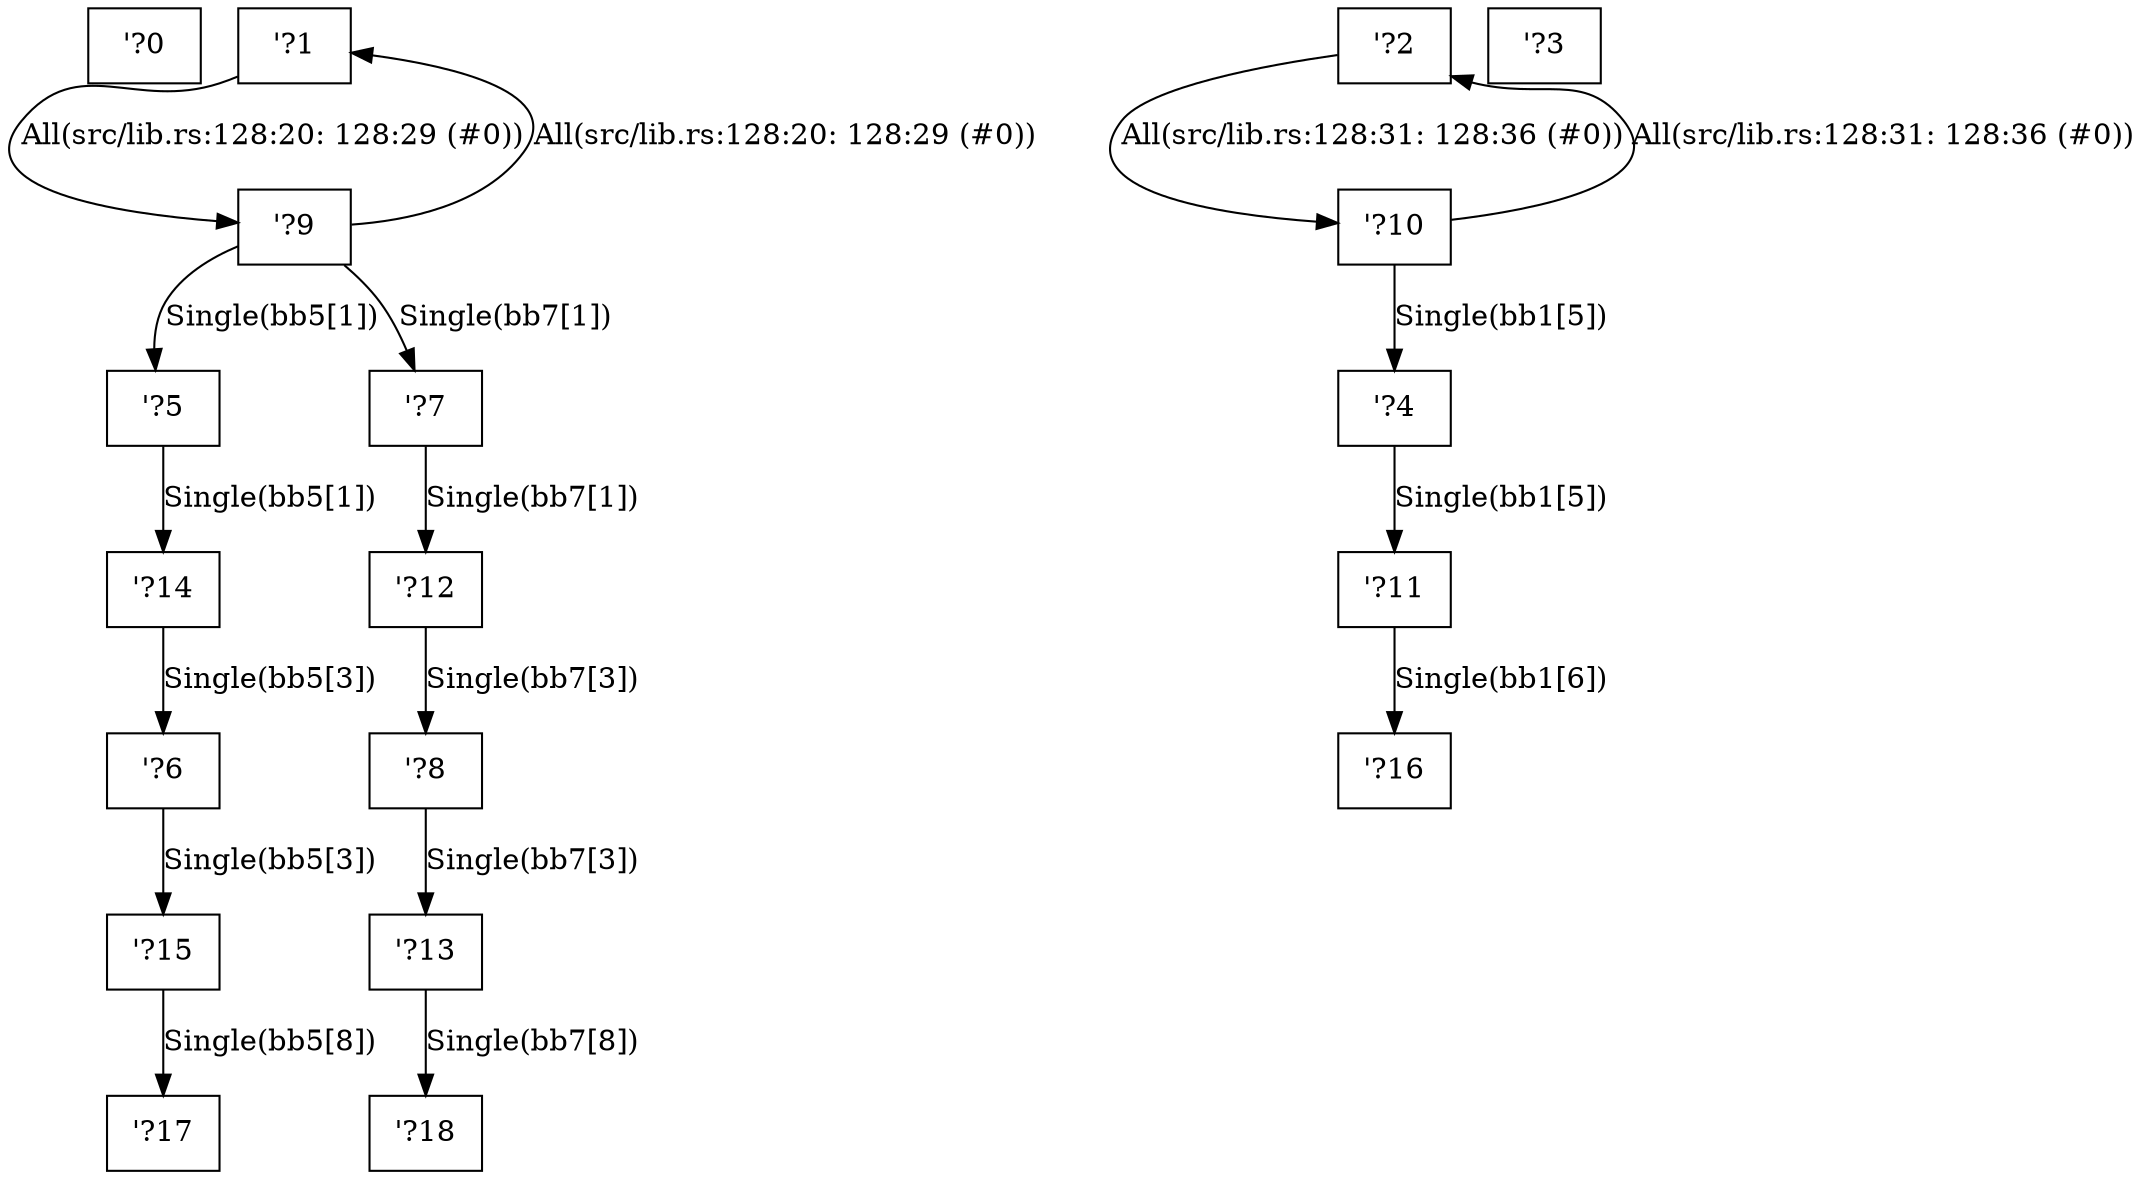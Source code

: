digraph RegionInferenceContext {
    r0[label="\'?0"][shape="box"];
    r1[label="\'?1"][shape="box"];
    r2[label="\'?2"][shape="box"];
    r3[label="\'?3"][shape="box"];
    r4[label="\'?4"][shape="box"];
    r5[label="\'?5"][shape="box"];
    r6[label="\'?6"][shape="box"];
    r7[label="\'?7"][shape="box"];
    r8[label="\'?8"][shape="box"];
    r9[label="\'?9"][shape="box"];
    r10[label="\'?10"][shape="box"];
    r11[label="\'?11"][shape="box"];
    r12[label="\'?12"][shape="box"];
    r13[label="\'?13"][shape="box"];
    r14[label="\'?14"][shape="box"];
    r15[label="\'?15"][shape="box"];
    r16[label="\'?16"][shape="box"];
    r17[label="\'?17"][shape="box"];
    r18[label="\'?18"][shape="box"];
    r4 -> r11[label="Single(bb1[5])"];
    r10 -> r4[label="Single(bb1[5])"];
    r11 -> r16[label="Single(bb1[6])"];
    r5 -> r14[label="Single(bb5[1])"];
    r9 -> r5[label="Single(bb5[1])"];
    r6 -> r15[label="Single(bb5[3])"];
    r14 -> r6[label="Single(bb5[3])"];
    r15 -> r17[label="Single(bb5[8])"];
    r7 -> r12[label="Single(bb7[1])"];
    r9 -> r7[label="Single(bb7[1])"];
    r8 -> r13[label="Single(bb7[3])"];
    r12 -> r8[label="Single(bb7[3])"];
    r13 -> r18[label="Single(bb7[8])"];
    r1 -> r9[label="All(src/lib.rs:128:20: 128:29 (#0))"];
    r9 -> r1[label="All(src/lib.rs:128:20: 128:29 (#0))"];
    r2 -> r10[label="All(src/lib.rs:128:31: 128:36 (#0))"];
    r10 -> r2[label="All(src/lib.rs:128:31: 128:36 (#0))"];
}
